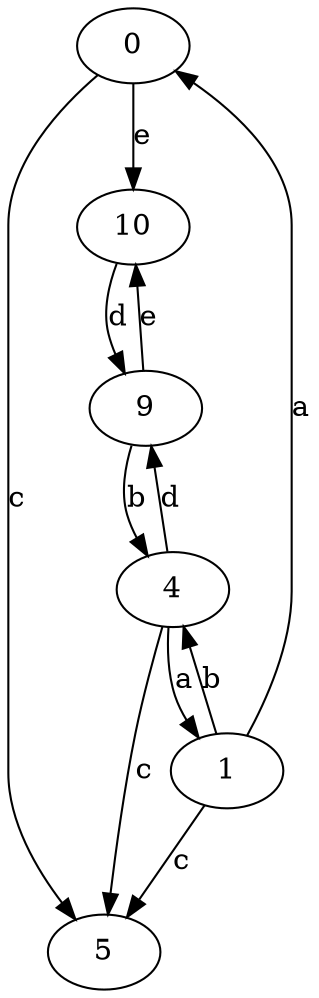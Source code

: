 strict digraph  {
0;
1;
4;
5;
9;
10;
0 -> 5  [label=c];
0 -> 10  [label=e];
1 -> 0  [label=a];
1 -> 4  [label=b];
1 -> 5  [label=c];
4 -> 1  [label=a];
4 -> 5  [label=c];
4 -> 9  [label=d];
9 -> 4  [label=b];
9 -> 10  [label=e];
10 -> 9  [label=d];
}
